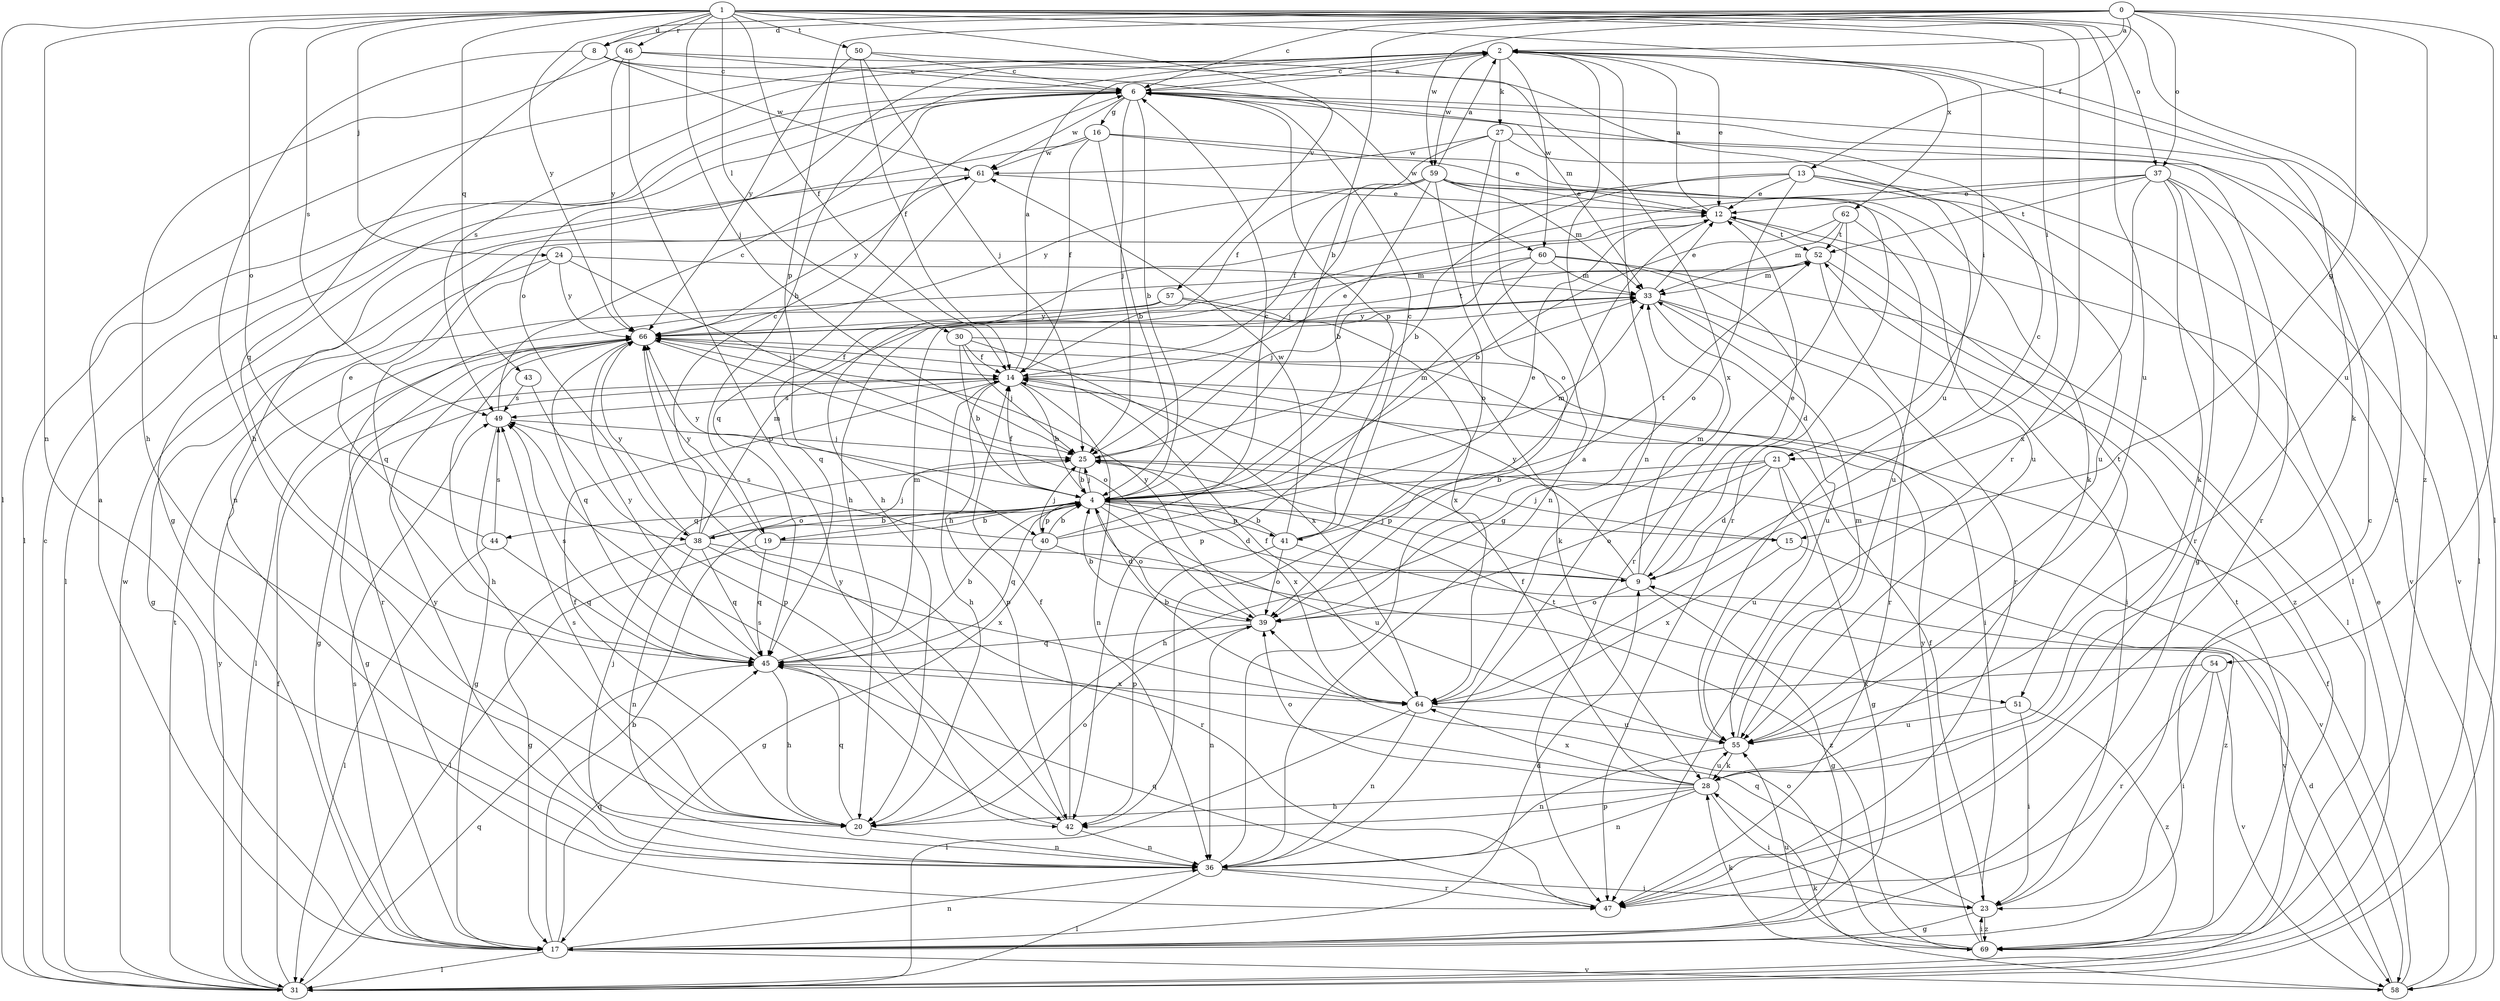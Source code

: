 strict digraph  {
0;
1;
2;
4;
6;
8;
9;
12;
13;
14;
15;
16;
17;
19;
20;
21;
23;
24;
25;
27;
28;
30;
31;
33;
36;
37;
38;
39;
40;
41;
42;
43;
44;
45;
46;
47;
49;
50;
51;
52;
54;
55;
57;
58;
59;
60;
61;
62;
64;
66;
69;
0 -> 2  [label=a];
0 -> 4  [label=b];
0 -> 6  [label=c];
0 -> 8  [label=d];
0 -> 13  [label=f];
0 -> 15  [label=g];
0 -> 37  [label=o];
0 -> 40  [label=p];
0 -> 54  [label=u];
0 -> 55  [label=u];
0 -> 59  [label=w];
0 -> 66  [label=y];
1 -> 8  [label=d];
1 -> 14  [label=f];
1 -> 21  [label=i];
1 -> 24  [label=j];
1 -> 25  [label=j];
1 -> 30  [label=l];
1 -> 31  [label=l];
1 -> 36  [label=n];
1 -> 37  [label=o];
1 -> 38  [label=o];
1 -> 43  [label=q];
1 -> 46  [label=r];
1 -> 47  [label=r];
1 -> 49  [label=s];
1 -> 50  [label=t];
1 -> 55  [label=u];
1 -> 57  [label=v];
1 -> 62  [label=x];
1 -> 69  [label=z];
2 -> 6  [label=c];
2 -> 12  [label=e];
2 -> 19  [label=h];
2 -> 21  [label=i];
2 -> 27  [label=k];
2 -> 28  [label=k];
2 -> 31  [label=l];
2 -> 36  [label=n];
2 -> 38  [label=o];
2 -> 49  [label=s];
2 -> 59  [label=w];
2 -> 60  [label=w];
4 -> 9  [label=d];
4 -> 14  [label=f];
4 -> 15  [label=g];
4 -> 19  [label=h];
4 -> 25  [label=j];
4 -> 33  [label=m];
4 -> 38  [label=o];
4 -> 39  [label=o];
4 -> 40  [label=p];
4 -> 41  [label=p];
4 -> 44  [label=q];
4 -> 45  [label=q];
4 -> 51  [label=t];
4 -> 55  [label=u];
4 -> 66  [label=y];
6 -> 2  [label=a];
6 -> 4  [label=b];
6 -> 16  [label=g];
6 -> 17  [label=g];
6 -> 25  [label=j];
6 -> 31  [label=l];
6 -> 41  [label=p];
6 -> 60  [label=w];
6 -> 61  [label=w];
8 -> 6  [label=c];
8 -> 20  [label=h];
8 -> 33  [label=m];
8 -> 45  [label=q];
8 -> 61  [label=w];
9 -> 6  [label=c];
9 -> 12  [label=e];
9 -> 17  [label=g];
9 -> 25  [label=j];
9 -> 33  [label=m];
9 -> 39  [label=o];
9 -> 66  [label=y];
12 -> 2  [label=a];
12 -> 42  [label=p];
12 -> 51  [label=t];
12 -> 52  [label=t];
13 -> 4  [label=b];
13 -> 12  [label=e];
13 -> 20  [label=h];
13 -> 31  [label=l];
13 -> 39  [label=o];
13 -> 55  [label=u];
13 -> 58  [label=v];
14 -> 2  [label=a];
14 -> 4  [label=b];
14 -> 12  [label=e];
14 -> 17  [label=g];
14 -> 20  [label=h];
14 -> 36  [label=n];
14 -> 42  [label=p];
14 -> 49  [label=s];
15 -> 25  [label=j];
15 -> 58  [label=v];
15 -> 64  [label=x];
16 -> 4  [label=b];
16 -> 12  [label=e];
16 -> 14  [label=f];
16 -> 36  [label=n];
16 -> 47  [label=r];
16 -> 61  [label=w];
17 -> 2  [label=a];
17 -> 4  [label=b];
17 -> 6  [label=c];
17 -> 9  [label=d];
17 -> 31  [label=l];
17 -> 36  [label=n];
17 -> 45  [label=q];
17 -> 49  [label=s];
17 -> 58  [label=v];
19 -> 4  [label=b];
19 -> 31  [label=l];
19 -> 45  [label=q];
19 -> 66  [label=y];
19 -> 69  [label=z];
20 -> 14  [label=f];
20 -> 36  [label=n];
20 -> 39  [label=o];
20 -> 45  [label=q];
20 -> 49  [label=s];
21 -> 4  [label=b];
21 -> 9  [label=d];
21 -> 17  [label=g];
21 -> 20  [label=h];
21 -> 39  [label=o];
21 -> 55  [label=u];
23 -> 6  [label=c];
23 -> 14  [label=f];
23 -> 17  [label=g];
23 -> 45  [label=q];
23 -> 69  [label=z];
24 -> 17  [label=g];
24 -> 25  [label=j];
24 -> 33  [label=m];
24 -> 45  [label=q];
24 -> 66  [label=y];
25 -> 4  [label=b];
25 -> 33  [label=m];
25 -> 58  [label=v];
25 -> 64  [label=x];
27 -> 14  [label=f];
27 -> 31  [label=l];
27 -> 36  [label=n];
27 -> 39  [label=o];
27 -> 47  [label=r];
27 -> 61  [label=w];
28 -> 14  [label=f];
28 -> 20  [label=h];
28 -> 23  [label=i];
28 -> 36  [label=n];
28 -> 39  [label=o];
28 -> 42  [label=p];
28 -> 55  [label=u];
28 -> 64  [label=x];
30 -> 4  [label=b];
30 -> 14  [label=f];
30 -> 23  [label=i];
30 -> 25  [label=j];
30 -> 64  [label=x];
31 -> 6  [label=c];
31 -> 14  [label=f];
31 -> 45  [label=q];
31 -> 52  [label=t];
31 -> 61  [label=w];
31 -> 66  [label=y];
33 -> 12  [label=e];
33 -> 23  [label=i];
33 -> 47  [label=r];
33 -> 55  [label=u];
33 -> 66  [label=y];
36 -> 2  [label=a];
36 -> 23  [label=i];
36 -> 25  [label=j];
36 -> 31  [label=l];
36 -> 47  [label=r];
36 -> 66  [label=y];
37 -> 12  [label=e];
37 -> 17  [label=g];
37 -> 20  [label=h];
37 -> 28  [label=k];
37 -> 47  [label=r];
37 -> 52  [label=t];
37 -> 58  [label=v];
37 -> 64  [label=x];
38 -> 4  [label=b];
38 -> 6  [label=c];
38 -> 17  [label=g];
38 -> 25  [label=j];
38 -> 33  [label=m];
38 -> 36  [label=n];
38 -> 45  [label=q];
38 -> 47  [label=r];
38 -> 64  [label=x];
38 -> 66  [label=y];
39 -> 4  [label=b];
39 -> 36  [label=n];
39 -> 45  [label=q];
39 -> 66  [label=y];
40 -> 4  [label=b];
40 -> 6  [label=c];
40 -> 9  [label=d];
40 -> 12  [label=e];
40 -> 17  [label=g];
40 -> 25  [label=j];
40 -> 49  [label=s];
41 -> 4  [label=b];
41 -> 6  [label=c];
41 -> 39  [label=o];
41 -> 42  [label=p];
41 -> 52  [label=t];
41 -> 61  [label=w];
41 -> 69  [label=z];
42 -> 14  [label=f];
42 -> 36  [label=n];
42 -> 49  [label=s];
42 -> 66  [label=y];
43 -> 42  [label=p];
43 -> 49  [label=s];
44 -> 12  [label=e];
44 -> 31  [label=l];
44 -> 45  [label=q];
44 -> 49  [label=s];
45 -> 4  [label=b];
45 -> 20  [label=h];
45 -> 33  [label=m];
45 -> 49  [label=s];
45 -> 64  [label=x];
45 -> 66  [label=y];
46 -> 6  [label=c];
46 -> 20  [label=h];
46 -> 42  [label=p];
46 -> 55  [label=u];
46 -> 66  [label=y];
47 -> 45  [label=q];
49 -> 6  [label=c];
49 -> 17  [label=g];
49 -> 25  [label=j];
50 -> 6  [label=c];
50 -> 14  [label=f];
50 -> 25  [label=j];
50 -> 64  [label=x];
50 -> 66  [label=y];
51 -> 23  [label=i];
51 -> 55  [label=u];
51 -> 69  [label=z];
52 -> 33  [label=m];
52 -> 47  [label=r];
52 -> 69  [label=z];
54 -> 23  [label=i];
54 -> 47  [label=r];
54 -> 58  [label=v];
54 -> 64  [label=x];
55 -> 28  [label=k];
55 -> 33  [label=m];
55 -> 36  [label=n];
57 -> 28  [label=k];
57 -> 47  [label=r];
57 -> 64  [label=x];
57 -> 66  [label=y];
58 -> 9  [label=d];
58 -> 12  [label=e];
58 -> 14  [label=f];
58 -> 28  [label=k];
59 -> 2  [label=a];
59 -> 4  [label=b];
59 -> 12  [label=e];
59 -> 14  [label=f];
59 -> 25  [label=j];
59 -> 28  [label=k];
59 -> 33  [label=m];
59 -> 39  [label=o];
59 -> 55  [label=u];
59 -> 66  [label=y];
60 -> 9  [label=d];
60 -> 25  [label=j];
60 -> 31  [label=l];
60 -> 33  [label=m];
60 -> 42  [label=p];
60 -> 45  [label=q];
61 -> 12  [label=e];
61 -> 31  [label=l];
61 -> 45  [label=q];
61 -> 66  [label=y];
62 -> 4  [label=b];
62 -> 33  [label=m];
62 -> 47  [label=r];
62 -> 52  [label=t];
62 -> 55  [label=u];
64 -> 4  [label=b];
64 -> 14  [label=f];
64 -> 31  [label=l];
64 -> 36  [label=n];
64 -> 55  [label=u];
66 -> 14  [label=f];
66 -> 17  [label=g];
66 -> 20  [label=h];
66 -> 31  [label=l];
66 -> 39  [label=o];
66 -> 45  [label=q];
66 -> 52  [label=t];
69 -> 23  [label=i];
69 -> 28  [label=k];
69 -> 39  [label=o];
69 -> 52  [label=t];
69 -> 55  [label=u];
69 -> 66  [label=y];
}

